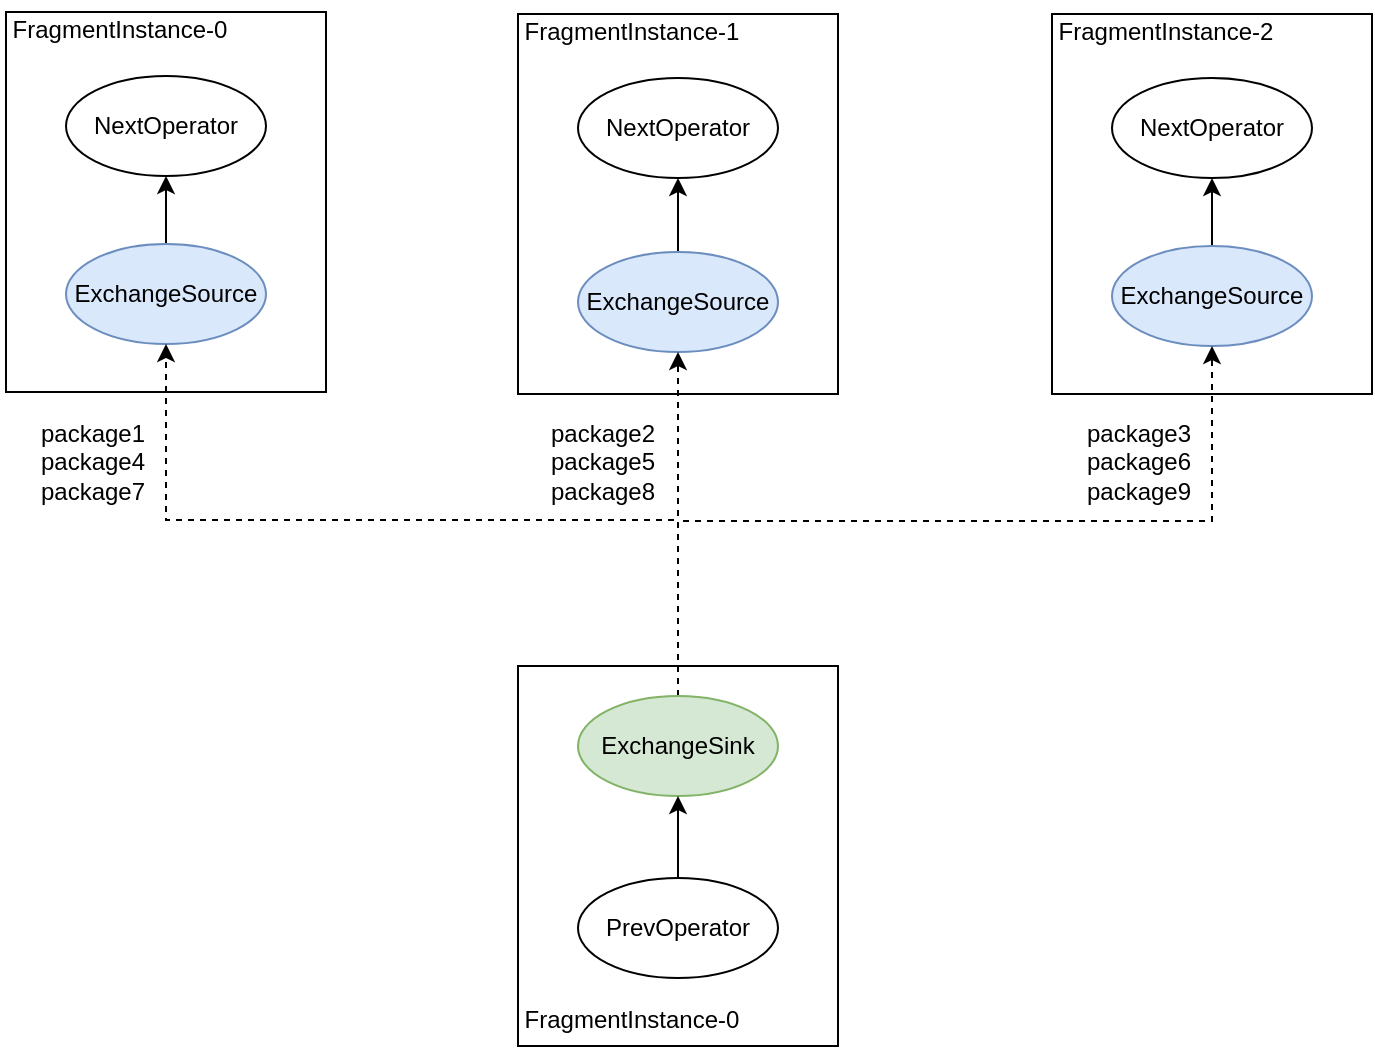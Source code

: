 <mxfile version="21.6.9" type="device">
  <diagram name="第 1 页" id="-Vg2Cy3GgD93mj2s7ZJm">
    <mxGraphModel dx="2074" dy="1188" grid="1" gridSize="10" guides="1" tooltips="1" connect="1" arrows="1" fold="1" page="1" pageScale="1" pageWidth="827" pageHeight="1169" math="0" shadow="0">
      <root>
        <mxCell id="0" />
        <mxCell id="1" parent="0" />
        <mxCell id="rpuqHN4vNKoS2r2ilHSd-1" value="" style="rounded=0;whiteSpace=wrap;html=1;" parent="1" vertex="1">
          <mxGeometry x="70" y="289" width="160" height="190" as="geometry" />
        </mxCell>
        <mxCell id="rpuqHN4vNKoS2r2ilHSd-2" value="NextOperator" style="ellipse;whiteSpace=wrap;html=1;" parent="1" vertex="1">
          <mxGeometry x="100" y="321" width="100" height="50" as="geometry" />
        </mxCell>
        <mxCell id="rpuqHN4vNKoS2r2ilHSd-3" style="edgeStyle=orthogonalEdgeStyle;rounded=0;orthogonalLoop=1;jettySize=auto;html=1;exitX=0.5;exitY=0;exitDx=0;exitDy=0;entryX=0.5;entryY=1;entryDx=0;entryDy=0;" parent="1" source="rpuqHN4vNKoS2r2ilHSd-4" target="rpuqHN4vNKoS2r2ilHSd-2" edge="1">
          <mxGeometry relative="1" as="geometry" />
        </mxCell>
        <mxCell id="rpuqHN4vNKoS2r2ilHSd-4" value="ExchangeSource" style="ellipse;whiteSpace=wrap;html=1;fillColor=#dae8fc;strokeColor=#6c8ebf;" parent="1" vertex="1">
          <mxGeometry x="100" y="405" width="100" height="50" as="geometry" />
        </mxCell>
        <mxCell id="rpuqHN4vNKoS2r2ilHSd-5" value="FragmentInstance-0" style="text;html=1;strokeColor=none;fillColor=none;align=center;verticalAlign=middle;whiteSpace=wrap;rounded=0;" parent="1" vertex="1">
          <mxGeometry x="67" y="283" width="120" height="30" as="geometry" />
        </mxCell>
        <mxCell id="rpuqHN4vNKoS2r2ilHSd-6" value="" style="rounded=0;whiteSpace=wrap;html=1;" parent="1" vertex="1">
          <mxGeometry x="326" y="290" width="160" height="190" as="geometry" />
        </mxCell>
        <mxCell id="rpuqHN4vNKoS2r2ilHSd-7" value="NextOperator" style="ellipse;whiteSpace=wrap;html=1;" parent="1" vertex="1">
          <mxGeometry x="356" y="322" width="100" height="50" as="geometry" />
        </mxCell>
        <mxCell id="rpuqHN4vNKoS2r2ilHSd-8" style="edgeStyle=orthogonalEdgeStyle;rounded=0;orthogonalLoop=1;jettySize=auto;html=1;exitX=0.5;exitY=0;exitDx=0;exitDy=0;entryX=0.5;entryY=1;entryDx=0;entryDy=0;" parent="1" source="rpuqHN4vNKoS2r2ilHSd-9" target="rpuqHN4vNKoS2r2ilHSd-7" edge="1">
          <mxGeometry relative="1" as="geometry" />
        </mxCell>
        <mxCell id="rpuqHN4vNKoS2r2ilHSd-9" value="ExchangeSource" style="ellipse;whiteSpace=wrap;html=1;fillColor=#dae8fc;strokeColor=#6c8ebf;" parent="1" vertex="1">
          <mxGeometry x="356" y="409" width="100" height="50" as="geometry" />
        </mxCell>
        <mxCell id="rpuqHN4vNKoS2r2ilHSd-10" value="FragmentInstance-1" style="text;html=1;strokeColor=none;fillColor=none;align=center;verticalAlign=middle;whiteSpace=wrap;rounded=0;" parent="1" vertex="1">
          <mxGeometry x="323" y="284" width="120" height="30" as="geometry" />
        </mxCell>
        <mxCell id="rpuqHN4vNKoS2r2ilHSd-11" value="" style="rounded=0;whiteSpace=wrap;html=1;" parent="1" vertex="1">
          <mxGeometry x="593" y="290" width="160" height="190" as="geometry" />
        </mxCell>
        <mxCell id="rpuqHN4vNKoS2r2ilHSd-12" value="NextOperator" style="ellipse;whiteSpace=wrap;html=1;" parent="1" vertex="1">
          <mxGeometry x="623" y="322" width="100" height="50" as="geometry" />
        </mxCell>
        <mxCell id="rpuqHN4vNKoS2r2ilHSd-13" style="edgeStyle=orthogonalEdgeStyle;rounded=0;orthogonalLoop=1;jettySize=auto;html=1;exitX=0.5;exitY=0;exitDx=0;exitDy=0;entryX=0.5;entryY=1;entryDx=0;entryDy=0;" parent="1" source="rpuqHN4vNKoS2r2ilHSd-14" target="rpuqHN4vNKoS2r2ilHSd-12" edge="1">
          <mxGeometry relative="1" as="geometry" />
        </mxCell>
        <mxCell id="rpuqHN4vNKoS2r2ilHSd-14" value="ExchangeSource" style="ellipse;whiteSpace=wrap;html=1;fillColor=#dae8fc;strokeColor=#6c8ebf;" parent="1" vertex="1">
          <mxGeometry x="623" y="406" width="100" height="50" as="geometry" />
        </mxCell>
        <mxCell id="rpuqHN4vNKoS2r2ilHSd-15" value="FragmentInstance-2" style="text;html=1;strokeColor=none;fillColor=none;align=center;verticalAlign=middle;whiteSpace=wrap;rounded=0;" parent="1" vertex="1">
          <mxGeometry x="590" y="284" width="120" height="30" as="geometry" />
        </mxCell>
        <mxCell id="rpuqHN4vNKoS2r2ilHSd-16" value="" style="rounded=0;whiteSpace=wrap;html=1;" parent="1" vertex="1">
          <mxGeometry x="326" y="616" width="160" height="190" as="geometry" />
        </mxCell>
        <mxCell id="rpuqHN4vNKoS2r2ilHSd-17" style="edgeStyle=orthogonalEdgeStyle;rounded=0;orthogonalLoop=1;jettySize=auto;html=1;exitX=0.5;exitY=0;exitDx=0;exitDy=0;dashed=1;" parent="1" source="rpuqHN4vNKoS2r2ilHSd-20" target="rpuqHN4vNKoS2r2ilHSd-4" edge="1">
          <mxGeometry relative="1" as="geometry" />
        </mxCell>
        <mxCell id="rpuqHN4vNKoS2r2ilHSd-18" style="edgeStyle=orthogonalEdgeStyle;rounded=0;orthogonalLoop=1;jettySize=auto;html=1;exitX=0.5;exitY=0;exitDx=0;exitDy=0;entryX=0.5;entryY=1;entryDx=0;entryDy=0;dashed=1;" parent="1" source="rpuqHN4vNKoS2r2ilHSd-20" target="rpuqHN4vNKoS2r2ilHSd-9" edge="1">
          <mxGeometry relative="1" as="geometry" />
        </mxCell>
        <mxCell id="rpuqHN4vNKoS2r2ilHSd-19" style="edgeStyle=orthogonalEdgeStyle;rounded=0;orthogonalLoop=1;jettySize=auto;html=1;exitX=0.5;exitY=0;exitDx=0;exitDy=0;entryX=0.5;entryY=1;entryDx=0;entryDy=0;dashed=1;" parent="1" source="rpuqHN4vNKoS2r2ilHSd-20" target="rpuqHN4vNKoS2r2ilHSd-14" edge="1">
          <mxGeometry relative="1" as="geometry" />
        </mxCell>
        <mxCell id="rpuqHN4vNKoS2r2ilHSd-20" value="ExchangeSink" style="ellipse;whiteSpace=wrap;html=1;fillColor=#d5e8d4;strokeColor=#82b366;" parent="1" vertex="1">
          <mxGeometry x="356" y="631" width="100" height="50" as="geometry" />
        </mxCell>
        <mxCell id="rpuqHN4vNKoS2r2ilHSd-21" style="edgeStyle=orthogonalEdgeStyle;rounded=0;orthogonalLoop=1;jettySize=auto;html=1;exitX=0.5;exitY=0;exitDx=0;exitDy=0;entryX=0.5;entryY=1;entryDx=0;entryDy=0;" parent="1" source="rpuqHN4vNKoS2r2ilHSd-22" target="rpuqHN4vNKoS2r2ilHSd-20" edge="1">
          <mxGeometry relative="1" as="geometry" />
        </mxCell>
        <mxCell id="rpuqHN4vNKoS2r2ilHSd-22" value="PrevOperator" style="ellipse;whiteSpace=wrap;html=1;" parent="1" vertex="1">
          <mxGeometry x="356" y="722" width="100" height="50" as="geometry" />
        </mxCell>
        <mxCell id="rpuqHN4vNKoS2r2ilHSd-23" value="FragmentInstance-0" style="text;html=1;strokeColor=none;fillColor=none;align=center;verticalAlign=middle;whiteSpace=wrap;rounded=0;" parent="1" vertex="1">
          <mxGeometry x="323" y="778" width="120" height="30" as="geometry" />
        </mxCell>
        <mxCell id="rpuqHN4vNKoS2r2ilHSd-24" value="package1&lt;br&gt;package4&lt;br&gt;package7" style="text;html=1;strokeColor=none;fillColor=none;align=center;verticalAlign=middle;whiteSpace=wrap;rounded=0;" parent="1" vertex="1">
          <mxGeometry x="77" y="491" width="73" height="45" as="geometry" />
        </mxCell>
        <mxCell id="rpuqHN4vNKoS2r2ilHSd-25" value="package2&lt;br&gt;package5&lt;br&gt;package8" style="text;html=1;strokeColor=none;fillColor=none;align=center;verticalAlign=middle;whiteSpace=wrap;rounded=0;" parent="1" vertex="1">
          <mxGeometry x="332" y="491" width="73" height="45" as="geometry" />
        </mxCell>
        <mxCell id="rpuqHN4vNKoS2r2ilHSd-26" value="package3&lt;br&gt;package6&lt;br&gt;package9" style="text;html=1;strokeColor=none;fillColor=none;align=center;verticalAlign=middle;whiteSpace=wrap;rounded=0;" parent="1" vertex="1">
          <mxGeometry x="600" y="491" width="73" height="45" as="geometry" />
        </mxCell>
      </root>
    </mxGraphModel>
  </diagram>
</mxfile>
